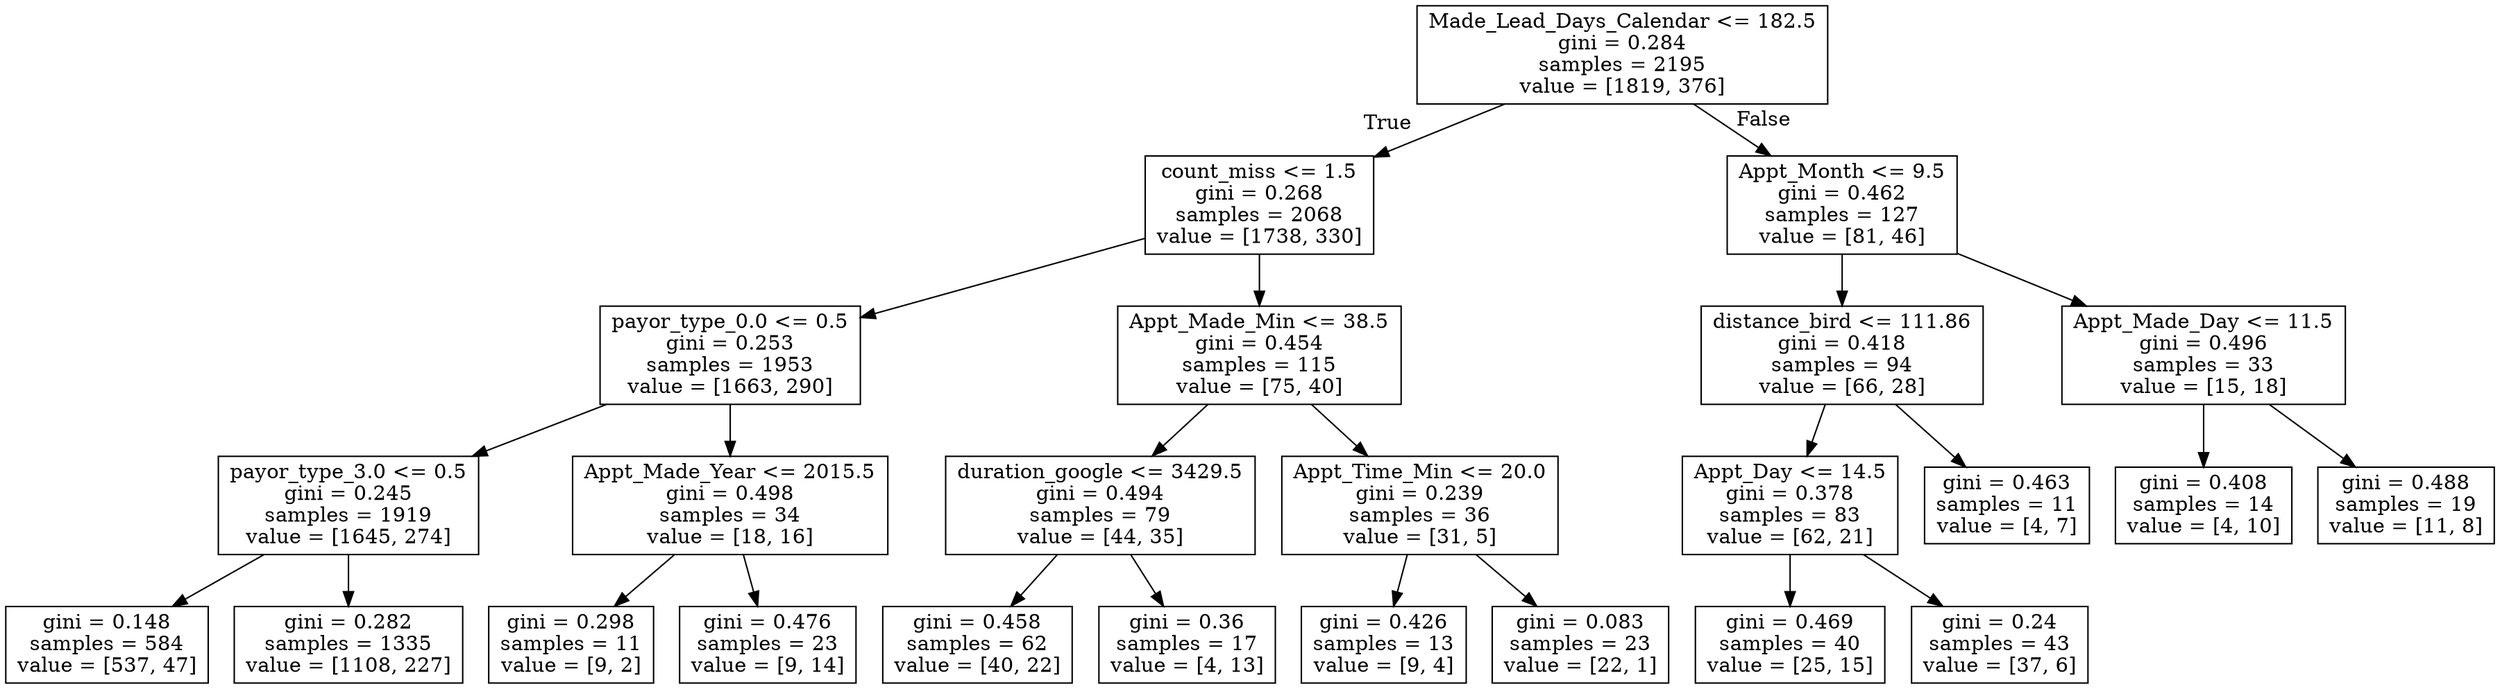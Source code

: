 digraph Tree {
node [shape=box] ;
0 [label="Made_Lead_Days_Calendar <= 182.5\ngini = 0.284\nsamples = 2195\nvalue = [1819, 376]"] ;
1 [label="count_miss <= 1.5\ngini = 0.268\nsamples = 2068\nvalue = [1738, 330]"] ;
0 -> 1 [labeldistance=2.5, labelangle=45, headlabel="True"] ;
2 [label="payor_type_0.0 <= 0.5\ngini = 0.253\nsamples = 1953\nvalue = [1663, 290]"] ;
1 -> 2 ;
3 [label="payor_type_3.0 <= 0.5\ngini = 0.245\nsamples = 1919\nvalue = [1645, 274]"] ;
2 -> 3 ;
4 [label="gini = 0.148\nsamples = 584\nvalue = [537, 47]"] ;
3 -> 4 ;
5 [label="gini = 0.282\nsamples = 1335\nvalue = [1108, 227]"] ;
3 -> 5 ;
6 [label="Appt_Made_Year <= 2015.5\ngini = 0.498\nsamples = 34\nvalue = [18, 16]"] ;
2 -> 6 ;
7 [label="gini = 0.298\nsamples = 11\nvalue = [9, 2]"] ;
6 -> 7 ;
8 [label="gini = 0.476\nsamples = 23\nvalue = [9, 14]"] ;
6 -> 8 ;
9 [label="Appt_Made_Min <= 38.5\ngini = 0.454\nsamples = 115\nvalue = [75, 40]"] ;
1 -> 9 ;
10 [label="duration_google <= 3429.5\ngini = 0.494\nsamples = 79\nvalue = [44, 35]"] ;
9 -> 10 ;
11 [label="gini = 0.458\nsamples = 62\nvalue = [40, 22]"] ;
10 -> 11 ;
12 [label="gini = 0.36\nsamples = 17\nvalue = [4, 13]"] ;
10 -> 12 ;
13 [label="Appt_Time_Min <= 20.0\ngini = 0.239\nsamples = 36\nvalue = [31, 5]"] ;
9 -> 13 ;
14 [label="gini = 0.426\nsamples = 13\nvalue = [9, 4]"] ;
13 -> 14 ;
15 [label="gini = 0.083\nsamples = 23\nvalue = [22, 1]"] ;
13 -> 15 ;
16 [label="Appt_Month <= 9.5\ngini = 0.462\nsamples = 127\nvalue = [81, 46]"] ;
0 -> 16 [labeldistance=2.5, labelangle=-45, headlabel="False"] ;
17 [label="distance_bird <= 111.86\ngini = 0.418\nsamples = 94\nvalue = [66, 28]"] ;
16 -> 17 ;
18 [label="Appt_Day <= 14.5\ngini = 0.378\nsamples = 83\nvalue = [62, 21]"] ;
17 -> 18 ;
19 [label="gini = 0.469\nsamples = 40\nvalue = [25, 15]"] ;
18 -> 19 ;
20 [label="gini = 0.24\nsamples = 43\nvalue = [37, 6]"] ;
18 -> 20 ;
21 [label="gini = 0.463\nsamples = 11\nvalue = [4, 7]"] ;
17 -> 21 ;
22 [label="Appt_Made_Day <= 11.5\ngini = 0.496\nsamples = 33\nvalue = [15, 18]"] ;
16 -> 22 ;
23 [label="gini = 0.408\nsamples = 14\nvalue = [4, 10]"] ;
22 -> 23 ;
24 [label="gini = 0.488\nsamples = 19\nvalue = [11, 8]"] ;
22 -> 24 ;
}